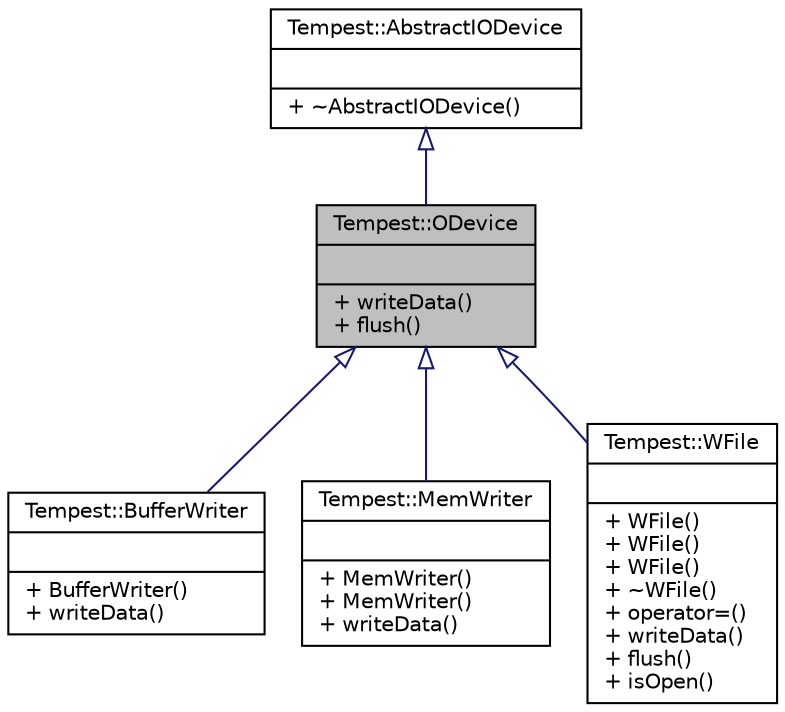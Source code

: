 digraph "Tempest::ODevice"
{
  edge [fontname="Helvetica",fontsize="10",labelfontname="Helvetica",labelfontsize="10"];
  node [fontname="Helvetica",fontsize="10",shape=record];
  Node0 [label="{Tempest::ODevice\n||+ writeData()\l+ flush()\l}",height=0.2,width=0.4,color="black", fillcolor="grey75", style="filled", fontcolor="black"];
  Node1 -> Node0 [dir="back",color="midnightblue",fontsize="10",style="solid",arrowtail="onormal",fontname="Helvetica"];
  Node1 [label="{Tempest::AbstractIODevice\n||+ ~AbstractIODevice()\l}",height=0.2,width=0.4,color="black", fillcolor="white", style="filled",URL="$class_tempest_1_1_abstract_i_o_device.html"];
  Node0 -> Node2 [dir="back",color="midnightblue",fontsize="10",style="solid",arrowtail="onormal",fontname="Helvetica"];
  Node2 [label="{Tempest::BufferWriter\n||+ BufferWriter()\l+ writeData()\l}",height=0.2,width=0.4,color="black", fillcolor="white", style="filled",URL="$class_tempest_1_1_buffer_writer.html"];
  Node0 -> Node3 [dir="back",color="midnightblue",fontsize="10",style="solid",arrowtail="onormal",fontname="Helvetica"];
  Node3 [label="{Tempest::MemWriter\n||+ MemWriter()\l+ MemWriter()\l+ writeData()\l}",height=0.2,width=0.4,color="black", fillcolor="white", style="filled",URL="$class_tempest_1_1_mem_writer.html"];
  Node0 -> Node4 [dir="back",color="midnightblue",fontsize="10",style="solid",arrowtail="onormal",fontname="Helvetica"];
  Node4 [label="{Tempest::WFile\n||+ WFile()\l+ WFile()\l+ WFile()\l+ ~WFile()\l+ operator=()\l+ writeData()\l+ flush()\l+ isOpen()\l}",height=0.2,width=0.4,color="black", fillcolor="white", style="filled",URL="$class_tempest_1_1_w_file.html"];
}
